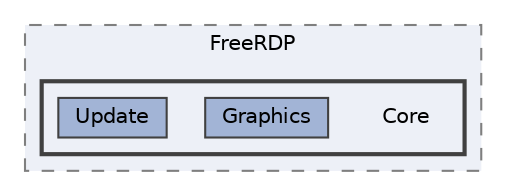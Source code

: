 digraph "FreeRDP-Sharp/FreeRDP/Core"
{
 // LATEX_PDF_SIZE
  bgcolor="transparent";
  edge [fontname=Helvetica,fontsize=10,labelfontname=Helvetica,labelfontsize=10];
  node [fontname=Helvetica,fontsize=10,shape=box,height=0.2,width=0.4];
  compound=true
  subgraph clusterdir_40e035bea3eba5ad6923c885e22e6a4e {
    graph [ bgcolor="#edf0f7", pencolor="grey50", label="FreeRDP", fontname=Helvetica,fontsize=10 style="filled,dashed", URL="dir_40e035bea3eba5ad6923c885e22e6a4e.html",tooltip=""]
  subgraph clusterdir_3d2b439d8225a781425730b0de89670f {
    graph [ bgcolor="#edf0f7", pencolor="grey25", label="", fontname=Helvetica,fontsize=10 style="filled,bold", URL="dir_3d2b439d8225a781425730b0de89670f.html",tooltip=""]
    dir_3d2b439d8225a781425730b0de89670f [shape=plaintext, label="Core"];
  dir_2b41d25616fe59c52118ce89366a264c [label="Graphics", fillcolor="#a2b4d6", color="grey25", style="filled", URL="dir_2b41d25616fe59c52118ce89366a264c.html",tooltip=""];
  dir_58fd44780811d2412b62d1d672e6cbff [label="Update", fillcolor="#a2b4d6", color="grey25", style="filled", URL="dir_58fd44780811d2412b62d1d672e6cbff.html",tooltip=""];
  }
  }
}
